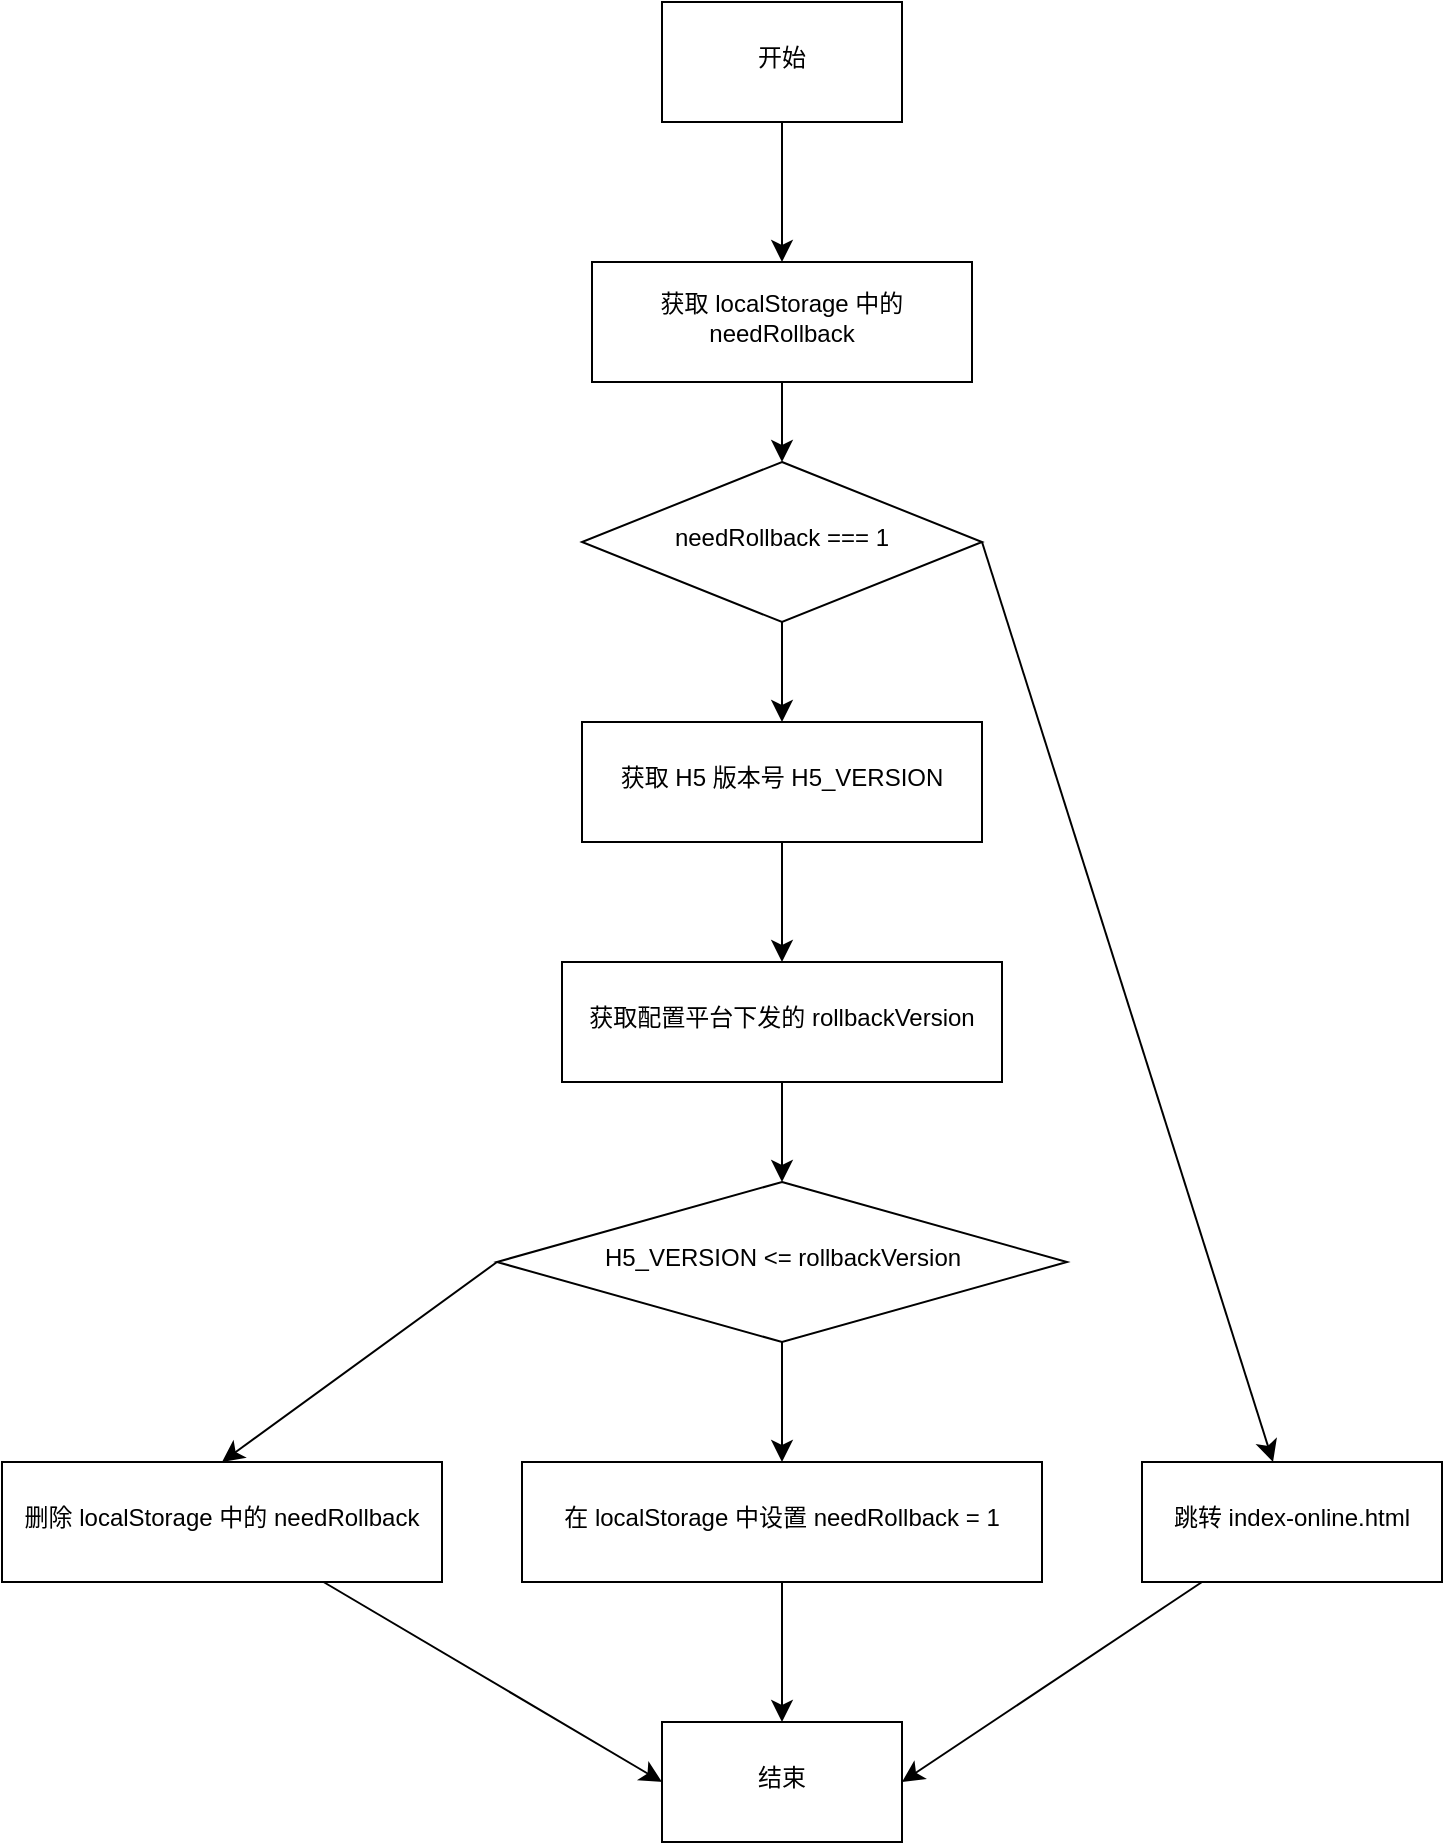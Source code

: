 <mxfile version="23.0.2" type="github">
  <diagram id="C5RBs43oDa-KdzZeNtuy" name="Page-1">
    <mxGraphModel dx="2493" dy="1978" grid="1" gridSize="10" guides="1" tooltips="1" connect="1" arrows="1" fold="1" page="1" pageScale="1" pageWidth="827" pageHeight="1169" math="0" shadow="0">
      <root>
        <mxCell id="WIyWlLk6GJQsqaUBKTNV-0" />
        <mxCell id="WIyWlLk6GJQsqaUBKTNV-1" parent="WIyWlLk6GJQsqaUBKTNV-0" />
        <mxCell id="oxO11MjppQJNmG1KDSJN-7" value="" style="edgeStyle=none;curved=1;rounded=0;orthogonalLoop=1;jettySize=auto;html=1;fontSize=12;startSize=8;endSize=8;" edge="1" parent="WIyWlLk6GJQsqaUBKTNV-1" source="WIyWlLk6GJQsqaUBKTNV-6" target="oxO11MjppQJNmG1KDSJN-6">
          <mxGeometry relative="1" as="geometry" />
        </mxCell>
        <mxCell id="oxO11MjppQJNmG1KDSJN-27" value="" style="edgeStyle=none;curved=1;rounded=0;orthogonalLoop=1;jettySize=auto;html=1;fontSize=12;startSize=8;endSize=8;exitX=1;exitY=0.5;exitDx=0;exitDy=0;" edge="1" parent="WIyWlLk6GJQsqaUBKTNV-1" source="WIyWlLk6GJQsqaUBKTNV-6" target="oxO11MjppQJNmG1KDSJN-26">
          <mxGeometry relative="1" as="geometry" />
        </mxCell>
        <mxCell id="WIyWlLk6GJQsqaUBKTNV-6" value="needRollback === 1" style="rhombus;whiteSpace=wrap;html=1;shadow=0;fontFamily=Helvetica;fontSize=12;align=center;strokeWidth=1;spacing=6;spacingTop=-4;" parent="WIyWlLk6GJQsqaUBKTNV-1" vertex="1">
          <mxGeometry x="120" y="170" width="200" height="80" as="geometry" />
        </mxCell>
        <mxCell id="oxO11MjppQJNmG1KDSJN-9" value="" style="edgeStyle=none;curved=1;rounded=0;orthogonalLoop=1;jettySize=auto;html=1;fontSize=12;startSize=8;endSize=8;" edge="1" parent="WIyWlLk6GJQsqaUBKTNV-1" source="oxO11MjppQJNmG1KDSJN-6" target="oxO11MjppQJNmG1KDSJN-8">
          <mxGeometry relative="1" as="geometry" />
        </mxCell>
        <mxCell id="oxO11MjppQJNmG1KDSJN-6" value="获取 H5 版本号 H5_VERSION" style="whiteSpace=wrap;html=1;shadow=0;strokeWidth=1;spacing=6;spacingTop=-4;" vertex="1" parent="WIyWlLk6GJQsqaUBKTNV-1">
          <mxGeometry x="120" y="300" width="200" height="60" as="geometry" />
        </mxCell>
        <mxCell id="oxO11MjppQJNmG1KDSJN-11" value="" style="edgeStyle=none;curved=1;rounded=0;orthogonalLoop=1;jettySize=auto;html=1;fontSize=12;startSize=8;endSize=8;" edge="1" parent="WIyWlLk6GJQsqaUBKTNV-1" source="oxO11MjppQJNmG1KDSJN-8" target="oxO11MjppQJNmG1KDSJN-10">
          <mxGeometry relative="1" as="geometry" />
        </mxCell>
        <mxCell id="oxO11MjppQJNmG1KDSJN-8" value="获取配置平台下发的 rollbackVersion" style="whiteSpace=wrap;html=1;shadow=0;strokeWidth=1;spacing=6;spacingTop=-4;" vertex="1" parent="WIyWlLk6GJQsqaUBKTNV-1">
          <mxGeometry x="110" y="420" width="220" height="60" as="geometry" />
        </mxCell>
        <mxCell id="oxO11MjppQJNmG1KDSJN-13" value="" style="edgeStyle=none;curved=1;rounded=0;orthogonalLoop=1;jettySize=auto;html=1;fontSize=12;startSize=8;endSize=8;" edge="1" parent="WIyWlLk6GJQsqaUBKTNV-1" source="oxO11MjppQJNmG1KDSJN-10" target="oxO11MjppQJNmG1KDSJN-12">
          <mxGeometry relative="1" as="geometry" />
        </mxCell>
        <mxCell id="oxO11MjppQJNmG1KDSJN-32" value="" style="edgeStyle=none;curved=1;rounded=0;orthogonalLoop=1;jettySize=auto;html=1;fontSize=12;startSize=8;endSize=8;exitX=0;exitY=0.5;exitDx=0;exitDy=0;entryX=0.5;entryY=0;entryDx=0;entryDy=0;" edge="1" parent="WIyWlLk6GJQsqaUBKTNV-1" source="oxO11MjppQJNmG1KDSJN-10" target="oxO11MjppQJNmG1KDSJN-28">
          <mxGeometry relative="1" as="geometry">
            <mxPoint x="-10" y="665.172" as="targetPoint" />
          </mxGeometry>
        </mxCell>
        <mxCell id="oxO11MjppQJNmG1KDSJN-10" value="H5_VERSION &amp;lt;= rollbackVersion" style="rhombus;whiteSpace=wrap;html=1;shadow=0;strokeWidth=1;spacing=6;spacingTop=-4;" vertex="1" parent="WIyWlLk6GJQsqaUBKTNV-1">
          <mxGeometry x="77.5" y="530" width="285" height="80" as="geometry" />
        </mxCell>
        <mxCell id="oxO11MjppQJNmG1KDSJN-15" value="" style="edgeStyle=none;curved=1;rounded=0;orthogonalLoop=1;jettySize=auto;html=1;fontSize=12;startSize=8;endSize=8;" edge="1" parent="WIyWlLk6GJQsqaUBKTNV-1" source="oxO11MjppQJNmG1KDSJN-12" target="oxO11MjppQJNmG1KDSJN-14">
          <mxGeometry relative="1" as="geometry" />
        </mxCell>
        <mxCell id="oxO11MjppQJNmG1KDSJN-12" value="在 localStorage 中设置 needRollback = 1" style="whiteSpace=wrap;html=1;shadow=0;strokeWidth=1;spacing=6;spacingTop=-4;" vertex="1" parent="WIyWlLk6GJQsqaUBKTNV-1">
          <mxGeometry x="90" y="670" width="260" height="60" as="geometry" />
        </mxCell>
        <mxCell id="oxO11MjppQJNmG1KDSJN-14" value="结束" style="whiteSpace=wrap;html=1;shadow=0;strokeWidth=1;spacing=6;spacingTop=-4;" vertex="1" parent="WIyWlLk6GJQsqaUBKTNV-1">
          <mxGeometry x="160" y="800" width="120" height="60" as="geometry" />
        </mxCell>
        <mxCell id="oxO11MjppQJNmG1KDSJN-25" value="" style="edgeStyle=none;curved=1;rounded=0;orthogonalLoop=1;jettySize=auto;html=1;fontSize=12;startSize=8;endSize=8;" edge="1" parent="WIyWlLk6GJQsqaUBKTNV-1" source="oxO11MjppQJNmG1KDSJN-20" target="WIyWlLk6GJQsqaUBKTNV-6">
          <mxGeometry relative="1" as="geometry" />
        </mxCell>
        <mxCell id="oxO11MjppQJNmG1KDSJN-20" value="获取 localStorage 中的 needRollback" style="whiteSpace=wrap;html=1;shadow=0;strokeWidth=1;spacing=6;spacingTop=-4;" vertex="1" parent="WIyWlLk6GJQsqaUBKTNV-1">
          <mxGeometry x="125" y="70" width="190" height="60" as="geometry" />
        </mxCell>
        <mxCell id="oxO11MjppQJNmG1KDSJN-24" value="" style="edgeStyle=none;curved=1;rounded=0;orthogonalLoop=1;jettySize=auto;html=1;fontSize=12;startSize=8;endSize=8;" edge="1" parent="WIyWlLk6GJQsqaUBKTNV-1" source="oxO11MjppQJNmG1KDSJN-22" target="oxO11MjppQJNmG1KDSJN-20">
          <mxGeometry relative="1" as="geometry" />
        </mxCell>
        <mxCell id="oxO11MjppQJNmG1KDSJN-22" value="开始" style="whiteSpace=wrap;html=1;shadow=0;strokeWidth=1;spacing=6;spacingTop=-4;" vertex="1" parent="WIyWlLk6GJQsqaUBKTNV-1">
          <mxGeometry x="160" y="-60" width="120" height="60" as="geometry" />
        </mxCell>
        <mxCell id="oxO11MjppQJNmG1KDSJN-36" value="" style="edgeStyle=none;curved=1;rounded=0;orthogonalLoop=1;jettySize=auto;html=1;fontSize=12;startSize=8;endSize=8;entryX=1;entryY=0.5;entryDx=0;entryDy=0;" edge="1" parent="WIyWlLk6GJQsqaUBKTNV-1" source="oxO11MjppQJNmG1KDSJN-26" target="oxO11MjppQJNmG1KDSJN-14">
          <mxGeometry relative="1" as="geometry">
            <mxPoint x="475" y="850" as="targetPoint" />
          </mxGeometry>
        </mxCell>
        <mxCell id="oxO11MjppQJNmG1KDSJN-26" value="跳转 index-online.html" style="whiteSpace=wrap;html=1;shadow=0;strokeWidth=1;spacing=6;spacingTop=-4;" vertex="1" parent="WIyWlLk6GJQsqaUBKTNV-1">
          <mxGeometry x="400" y="670" width="150" height="60" as="geometry" />
        </mxCell>
        <mxCell id="oxO11MjppQJNmG1KDSJN-34" value="" style="edgeStyle=none;curved=1;rounded=0;orthogonalLoop=1;jettySize=auto;html=1;fontSize=12;startSize=8;endSize=8;entryX=0;entryY=0.5;entryDx=0;entryDy=0;" edge="1" parent="WIyWlLk6GJQsqaUBKTNV-1" source="oxO11MjppQJNmG1KDSJN-28" target="oxO11MjppQJNmG1KDSJN-14">
          <mxGeometry relative="1" as="geometry">
            <mxPoint x="-60" y="850" as="targetPoint" />
          </mxGeometry>
        </mxCell>
        <mxCell id="oxO11MjppQJNmG1KDSJN-28" value="删除 localStorage 中的 needRollback" style="whiteSpace=wrap;html=1;shadow=0;strokeWidth=1;spacing=6;spacingTop=-4;" vertex="1" parent="WIyWlLk6GJQsqaUBKTNV-1">
          <mxGeometry x="-170" y="670" width="220" height="60" as="geometry" />
        </mxCell>
      </root>
    </mxGraphModel>
  </diagram>
</mxfile>
